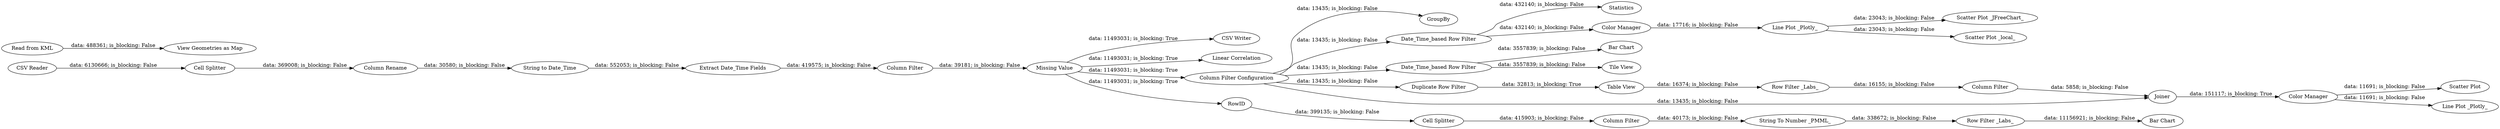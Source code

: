 digraph {
	"3999645297279905541_29" [label="CSV Writer"]
	"3999645297279905541_45" [label="String to Date_Time"]
	"3999645297279905541_63" [label="Bar Chart"]
	"3999645297279905541_61" [label=GroupBy]
	"3999645297279905541_90" [label="Row Filter _Labs_"]
	"3999645297279905541_40" [label="Line Plot _Plotly_"]
	"3999645297279905541_101" [label="Linear Correlation"]
	"3999645297279905541_100" [label="Scatter Plot"]
	"3999645297279905541_69" [label="Extract Date_Time Fields"]
	"3999645297279905541_58" [label=Statistics]
	"3999645297279905541_35" [label="Date_Time_based Row Filter"]
	"3999645297279905541_32" [label="Column Filter"]
	"3999645297279905541_73" [label="Tile View"]
	"3999645297279905541_99" [label="Color Manager"]
	"3999645297279905541_43" [label="Column Rename"]
	"3999645297279905541_88" [label="Column Filter"]
	"3999645297279905541_93" [label="Row Filter _Labs_"]
	"3999645297279905541_33" [label="Missing Value"]
	"3999645297279905541_80" [label="Scatter Plot _JFreeChart_"]
	"3999645297279905541_44" [label="Color Manager"]
	"3999645297279905541_87" [label="Cell Splitter"]
	"3999645297279905541_67" [label="View Geometries as Map"]
	"3999645297279905541_94" [label="Column Filter"]
	"3999645297279905541_3" [label="CSV Reader"]
	"3999645297279905541_92" [label="Table View"]
	"3999645297279905541_98" [label="Line Plot _Plotly_"]
	"3999645297279905541_89" [label="String To Number _PMML_"]
	"3999645297279905541_74" [label="Read from KML"]
	"3999645297279905541_64" [label="Date_Time_based Row Filter"]
	"3999645297279905541_42" [label="Cell Splitter"]
	"3999645297279905541_91" [label="Duplicate Row Filter"]
	"3999645297279905541_56" [label="Scatter Plot _local_"]
	"3999645297279905541_52" [label="Column Filter Configuration"]
	"3999645297279905541_84" [label=RowID]
	"3999645297279905541_83" [label="Bar Chart"]
	"3999645297279905541_96" [label=Joiner]
	"3999645297279905541_90" -> "3999645297279905541_83" [label="data: 11156921; is_blocking: False"]
	"3999645297279905541_84" -> "3999645297279905541_87" [label="data: 399135; is_blocking: False"]
	"3999645297279905541_43" -> "3999645297279905541_45" [label="data: 30580; is_blocking: False"]
	"3999645297279905541_40" -> "3999645297279905541_80" [label="data: 23043; is_blocking: False"]
	"3999645297279905541_33" -> "3999645297279905541_29" [label="data: 11493031; is_blocking: True"]
	"3999645297279905541_64" -> "3999645297279905541_73" [label="data: 3557839; is_blocking: False"]
	"3999645297279905541_44" -> "3999645297279905541_40" [label="data: 17716; is_blocking: False"]
	"3999645297279905541_45" -> "3999645297279905541_69" [label="data: 552053; is_blocking: False"]
	"3999645297279905541_33" -> "3999645297279905541_101" [label="data: 11493031; is_blocking: True"]
	"3999645297279905541_88" -> "3999645297279905541_89" [label="data: 40173; is_blocking: False"]
	"3999645297279905541_33" -> "3999645297279905541_52" [label="data: 11493031; is_blocking: True"]
	"3999645297279905541_87" -> "3999645297279905541_88" [label="data: 415903; is_blocking: False"]
	"3999645297279905541_91" -> "3999645297279905541_92" [label="data: 32813; is_blocking: True"]
	"3999645297279905541_94" -> "3999645297279905541_96" [label="data: 5858; is_blocking: False"]
	"3999645297279905541_52" -> "3999645297279905541_61" [label="data: 13435; is_blocking: False"]
	"3999645297279905541_64" -> "3999645297279905541_63" [label="data: 3557839; is_blocking: False"]
	"3999645297279905541_40" -> "3999645297279905541_56" [label="data: 23043; is_blocking: False"]
	"3999645297279905541_69" -> "3999645297279905541_32" [label="data: 419575; is_blocking: False"]
	"3999645297279905541_35" -> "3999645297279905541_44" [label="data: 432140; is_blocking: False"]
	"3999645297279905541_99" -> "3999645297279905541_98" [label="data: 11691; is_blocking: False"]
	"3999645297279905541_42" -> "3999645297279905541_43" [label="data: 369008; is_blocking: False"]
	"3999645297279905541_89" -> "3999645297279905541_90" [label="data: 338672; is_blocking: False"]
	"3999645297279905541_93" -> "3999645297279905541_94" [label="data: 16155; is_blocking: False"]
	"3999645297279905541_52" -> "3999645297279905541_35" [label="data: 13435; is_blocking: False"]
	"3999645297279905541_92" -> "3999645297279905541_93" [label="data: 16374; is_blocking: False"]
	"3999645297279905541_96" -> "3999645297279905541_99" [label="data: 151117; is_blocking: True"]
	"3999645297279905541_52" -> "3999645297279905541_64" [label="data: 13435; is_blocking: False"]
	"3999645297279905541_32" -> "3999645297279905541_33" [label="data: 39181; is_blocking: False"]
	"3999645297279905541_99" -> "3999645297279905541_100" [label="data: 11691; is_blocking: False"]
	"3999645297279905541_52" -> "3999645297279905541_96" [label="data: 13435; is_blocking: False"]
	"3999645297279905541_3" -> "3999645297279905541_42" [label="data: 6130666; is_blocking: False"]
	"3999645297279905541_35" -> "3999645297279905541_58" [label="data: 432140; is_blocking: False"]
	"3999645297279905541_74" -> "3999645297279905541_67" [label="data: 488361; is_blocking: False"]
	"3999645297279905541_33" -> "3999645297279905541_84" [label="data: 11493031; is_blocking: True"]
	"3999645297279905541_52" -> "3999645297279905541_91" [label="data: 13435; is_blocking: False"]
	rankdir=LR
}
